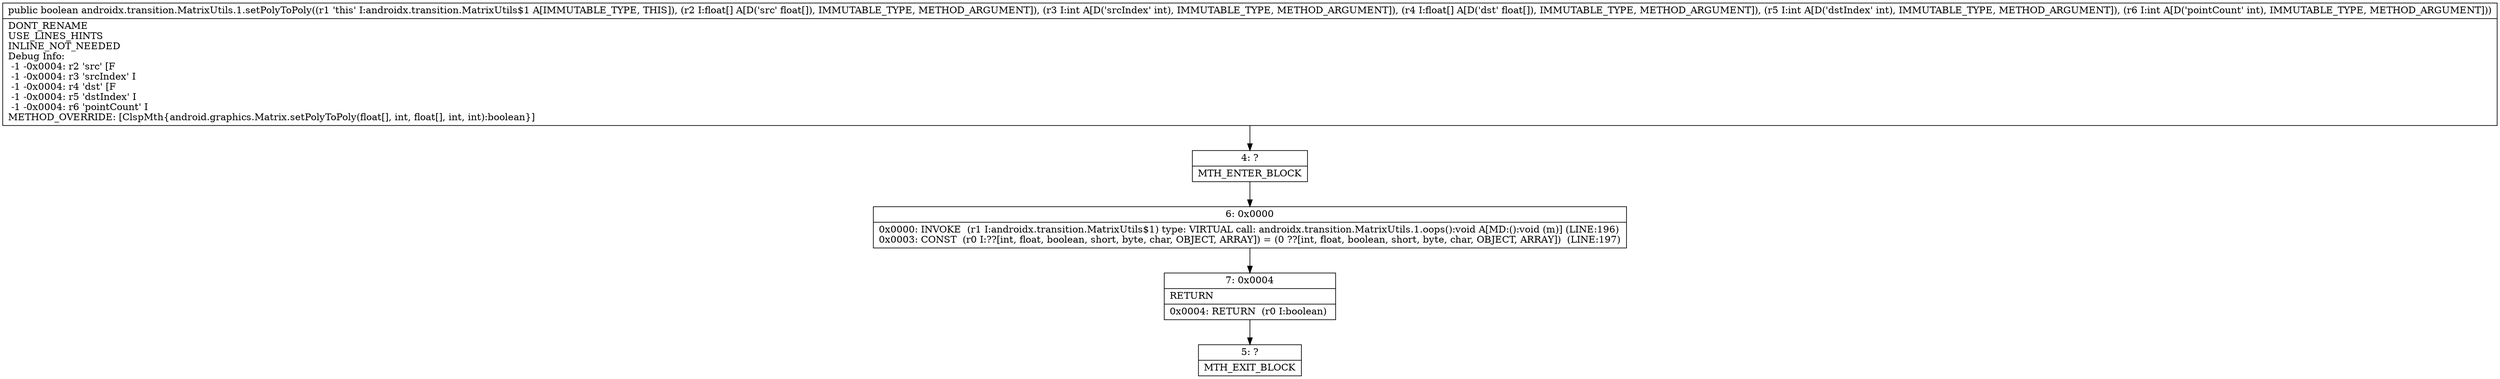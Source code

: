 digraph "CFG forandroidx.transition.MatrixUtils.1.setPolyToPoly([FI[FII)Z" {
Node_4 [shape=record,label="{4\:\ ?|MTH_ENTER_BLOCK\l}"];
Node_6 [shape=record,label="{6\:\ 0x0000|0x0000: INVOKE  (r1 I:androidx.transition.MatrixUtils$1) type: VIRTUAL call: androidx.transition.MatrixUtils.1.oops():void A[MD:():void (m)] (LINE:196)\l0x0003: CONST  (r0 I:??[int, float, boolean, short, byte, char, OBJECT, ARRAY]) = (0 ??[int, float, boolean, short, byte, char, OBJECT, ARRAY])  (LINE:197)\l}"];
Node_7 [shape=record,label="{7\:\ 0x0004|RETURN\l|0x0004: RETURN  (r0 I:boolean) \l}"];
Node_5 [shape=record,label="{5\:\ ?|MTH_EXIT_BLOCK\l}"];
MethodNode[shape=record,label="{public boolean androidx.transition.MatrixUtils.1.setPolyToPoly((r1 'this' I:androidx.transition.MatrixUtils$1 A[IMMUTABLE_TYPE, THIS]), (r2 I:float[] A[D('src' float[]), IMMUTABLE_TYPE, METHOD_ARGUMENT]), (r3 I:int A[D('srcIndex' int), IMMUTABLE_TYPE, METHOD_ARGUMENT]), (r4 I:float[] A[D('dst' float[]), IMMUTABLE_TYPE, METHOD_ARGUMENT]), (r5 I:int A[D('dstIndex' int), IMMUTABLE_TYPE, METHOD_ARGUMENT]), (r6 I:int A[D('pointCount' int), IMMUTABLE_TYPE, METHOD_ARGUMENT]))  | DONT_RENAME\lUSE_LINES_HINTS\lINLINE_NOT_NEEDED\lDebug Info:\l  \-1 \-0x0004: r2 'src' [F\l  \-1 \-0x0004: r3 'srcIndex' I\l  \-1 \-0x0004: r4 'dst' [F\l  \-1 \-0x0004: r5 'dstIndex' I\l  \-1 \-0x0004: r6 'pointCount' I\lMETHOD_OVERRIDE: [ClspMth\{android.graphics.Matrix.setPolyToPoly(float[], int, float[], int, int):boolean\}]\l}"];
MethodNode -> Node_4;Node_4 -> Node_6;
Node_6 -> Node_7;
Node_7 -> Node_5;
}

